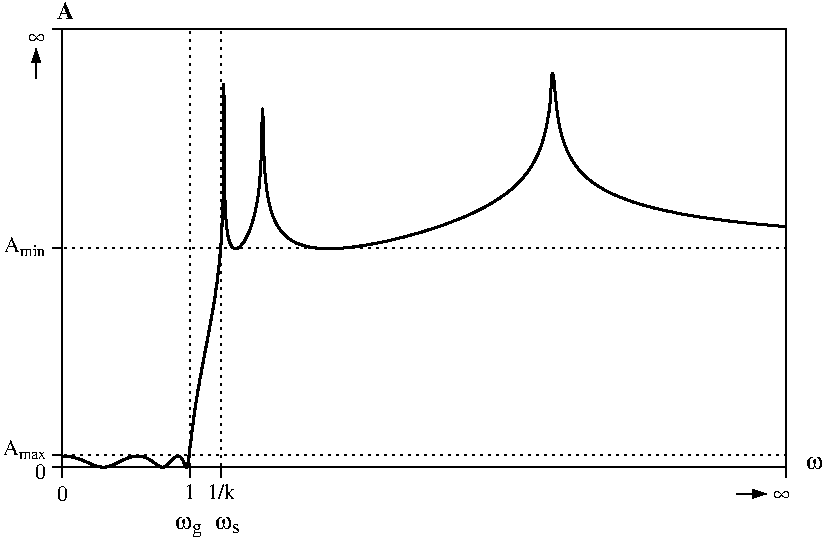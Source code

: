 #FIG 3.2
Portrait
Center
Inches
A4      
100.00
Single
-2
1200 2
0 32 #cecfce
0 33 #cecfce
0 34 #cecfce
0 35 #cecfce
0 36 #cecfce
0 37 #cecfce
0 38 #cecfce
0 39 #cecfce
0 40 #cecfce
0 41 #cecfce
0 42 #cecfce
0 43 #cecfce
0 44 #cecfce
0 45 #cecfce
0 46 #cecfce
0 47 #cecfce
0 48 #cecfce
0 49 #cecfce
0 50 #cecfce
0 51 #cecfce
0 52 #cecfce
0 53 #cecfce
0 54 #cecfce
0 55 #cecfce
0 56 #8c8e8c
0 57 #cecfce
0 58 #cecfce
0 59 #cecfce
0 60 #cecfce
0 61 #cecfce
0 62 #cecfce
0 63 #cecfce
0 64 #000000
0 65 #ffffff
0 66 #cecfce
0 67 #cecfce
0 68 #cecfce
0 69 #cecfce
0 70 #cecfce
0 71 #cecfce
0 72 #8c8e8c
0 73 #cecfce
0 74 #cecfce
0 75 #cecfce
0 76 #cecfce
0 77 #cecfce
0 78 #cecfce
0 79 #cecfce
0 80 #cecfce
0 81 #cecfce
0 82 #cecfce
0 83 #cecfce
0 84 #cecfce
0 85 #cecfce
0 86 #cecfce
0 87 #cecfce
0 88 #cecfce
0 89 #cecfce
0 90 #cecfce
0 91 #cecfce
0 92 #cecfce
0 93 #cecfce
0 94 #cecfce
0 95 #cecfce
0 96 #cecfce
0 97 #8c8e8c
0 98 #cecfce
0 99 #cecfce
0 100 #cecfce
0 101 #cecfce
0 102 #cecfce
0 103 #cecfce
0 104 #cecfce
0 105 #cecfce
0 106 #cecfce
0 107 #cecfce
0 108 #cecfce
0 109 #cecfce
0 110 #cecfce
0 111 #cecfce
0 112 #cecfce
0 113 #cecfce
0 114 #cecfce
0 115 #cecfce
0 116 #cecfce
0 117 #cecfce
0 118 #cecfce
0 119 #cecfce
0 120 #cecfce
0 121 #cecfce
0 122 #8c8e8c
0 123 #cecfce
0 124 #cecfce
0 125 #cecfce
0 126 #cecfce
0 127 #cecfce
0 128 #cecfce
0 129 #cecfce
0 130 #cecfce
0 131 #cecfce
0 132 #cecfce
0 133 #cecfce
0 134 #cecfce
0 135 #cecfce
0 136 #cecfce
0 137 #cecfce
0 138 #cecfce
0 139 #cecfce
0 140 #cecfce
0 141 #cecfce
0 142 #cecfce
0 143 #cecfce
0 144 #cecfce
0 145 #cecfce
0 146 #cecfce
0 147 #8c8e8c
0 148 #cecfce
0 149 #cecfce
0 150 #cecfce
0 151 #cecfce
0 152 #cecfce
0 153 #cecfce
0 154 #cecfce
0 155 #cecfce
0 156 #cecfce
0 157 #cecfce
0 158 #cecfce
0 159 #cecfce
0 160 #cecfce
0 161 #cecfce
0 162 #cecfce
0 163 #cecfce
0 164 #cecfce
0 165 #cecfce
0 166 #cecfce
0 167 #cecfce
0 168 #cecfce
0 169 #cecfce
0 170 #cecfce
0 171 #cecfce
0 172 #8c8e8c
0 173 #cecfce
0 174 #cecfce
0 175 #cecfce
0 176 #cecfce
0 177 #cecfce
0 178 #cecfce
0 179 #cecfce
0 180 #cecfce
0 181 #cecfce
0 182 #cecfce
0 183 #cecfce
0 184 #cecfce
0 185 #cecfce
0 186 #cecfce
0 187 #cecfce
0 188 #cecfce
0 189 #cecfce
0 190 #cecfce
0 191 #cecfce
0 192 #cecfce
0 193 #cecfce
0 194 #cecfce
0 195 #cecfce
0 196 #cecfce
0 197 #8c8e8c
0 198 #cecfce
0 199 #cecfce
0 200 #cecfce
0 201 #cecfce
0 202 #cecfce
0 203 #cecfce
0 204 #cecfce
0 205 #cecfce
0 206 #cecfce
0 207 #cecfce
0 208 #cecfce
0 209 #cecfce
0 210 #cecfce
0 211 #cecfce
0 212 #cecfce
0 213 #cecfce
0 214 #cecfce
0 215 #cecfce
0 216 #cecfce
0 217 #cecfce
0 218 #cecfce
0 219 #cecfce
0 220 #cecfce
0 221 #cecfce
0 222 #8c8e8c
0 223 #cecfce
0 224 #cecfce
0 225 #cecfce
0 226 #cecfce
0 227 #cecfce
0 228 #cecfce
0 229 #cecfce
0 230 #cecfce
0 231 #cecfce
0 232 #cecfce
0 233 #cecfce
0 234 #cecfce
0 235 #cecfce
0 236 #cecfce
0 237 #cecfce
0 238 #cecfce
0 239 #cecfce
0 240 #cecfce
0 241 #cecfce
0 242 #cecfce
0 243 #cecfce
0 244 #cecfce
0 245 #cecfce
0 246 #cecfce
0 247 #8c8e8c
0 248 #cecfce
0 249 #cecfce
0 250 #cecfce
0 251 #cecfce
0 252 #cecfce
0 253 #cecfce
0 254 #cecfce
0 255 #cecfce
0 256 #cecfce
0 257 #cecfce
0 258 #cecfce
0 259 #424142
0 260 #848284
0 261 #c6c3c6
0 262 #848284
0 263 #c6c3c6
0 264 #e7e3e7
0 265 #424142
0 266 #848284
0 267 #c6c3c6
0 268 #e7e3e7
0 269 #c6b694
0 270 #effbff
0 271 #decba5
0 272 #adaaad
0 273 #525552
0 274 #424142
0 275 #848284
0 276 #c6c3c6
0 277 #e7e3e7
0 278 #424142
0 279 #848284
0 280 #c6c3c6
0 281 #e7e3e7
0 282 #c6c3c6
0 283 #e7e3e7
0 284 #424142
0 285 #848284
0 286 #c6c3c6
0 287 #e7e3e7
0 288 #c6b694
0 289 #effbff
0 290 #decba5
0 291 #adaaad
0 292 #525552
0 293 #424142
0 294 #848284
0 295 #c6c3c6
0 296 #e7e3e7
0 297 #424142
0 298 #848284
0 299 #c6c3c6
0 300 #e7e3e7
0 301 #424142
0 302 #848284
0 303 #c6c3c6
0 304 #848284
0 305 #c6c3c6
0 306 #e7e3e7
0 307 #424142
0 308 #848284
0 309 #c6c3c6
0 310 #e7e3e7
0 311 #c6b694
0 312 #effbff
0 313 #decba5
0 314 #adaaad
0 315 #525552
0 316 #424142
0 317 #848284
0 318 #c6c3c6
0 319 #e7e3e7
0 320 #424142
0 321 #848284
0 322 #c6c3c6
0 323 #e7e3e7
0 324 #424142
0 325 #848284
0 326 #c6c3c6
0 327 #848284
6 90 3375 495 3555
4 0 0 50 0 0 8 0.0000 5 60 210 243 3523 max\001
4 2 0 50 0 0 11 0.0000 5 105 120 243 3497 A\001
-6
6 135 1845 450 2025
4 0 0 50 0 0 8 0.0000 5 75 180 255 2003 min\001
4 2 0 50 0 0 11 0.0000 5 105 120 255 1976 A\001
-6
6 5625 3735 6075 3825
2 1 0 1 0 7 50 0 -1 0.000 0 0 -1 1 0 2
	1 1 1.00 60.00 90.00
	 5625 3787 5850 3787
4 1 0 50 0 32 12 0.0000 4 60 135 5968 3840 \245\001
-6
6 270 315 450 675
2 1 0 1 0 7 50 0 -1 0.000 0 0 -1 1 0 2
	1 1 1.00 60.00 90.00
	 375 675 375 450
4 1 0 50 0 32 12 0.0000 4 60 135 375 415 \245\001
-6
6 1350 3900 1650 4125
4 2 0 100 0 32 12 0.0000 4 105 120 1541 4050 w\001
4 0 0 100 0 0 10 0.0000 4 105 75 1546 4080 g\001
-6
6 1650 3900 1950 4125
4 2 0 100 0 32 12 0.0000 4 105 120 1841 4050 w\001
4 0 0 100 0 0 10 0.0000 4 75 60 1846 4080 s\001
-6
# Object : 0 segments -<0>- 
2 1 0 1 -1 7 0 0 -1 0.000 0 0 0 0 0 2
	 572 3586 572 3663
# Object : 0 segments -<0>- 
2 1 0 1 -1 7 0 0 -1 0.000 0 0 0 0 0 2
	 5999 3586 5999 3663
# /Times-Roman findfont 128 scalefont setfont
# Object : 0 segments -<0>- 
2 1 0 1 -1 7 0 0 -1 0.000 0 0 0 0 0 2
	 572 299 499 299
# /Times-Roman findfont 128 scalefont setfont
# Object : 0 segments -<0>- 
2 1 0 1 -1 7 0 0 -1 0.000 0 0 0 0 0 2
	 572 3586 499 3586
2 1 2 1 0 7 99 0 -1 3.000 0 0 -1 0 0 2
	 1759 3586 1759 294
# /Times-Roman findfont 128 scalefont setfont
# Object : 0 segments -<0>- 
2 1 0 1 -1 7 0 0 -1 0.000 0 0 0 0 0 2
	 572 1943 499 1943
2 1 2 1 0 0 99 0 -1 3.000 0 0 0 0 0 2
	 572 1943 5999 1943
# /Times-Roman findfont 128 scalefont setfont
# Object : 0 segments -<0>- 
2 1 0 1 -1 7 0 0 -1 0.000 0 0 0 0 0 2
	 572 3499 499 3499
# 32 Setcolor
# Object : 0 drawbox -<0>- 
2 2 0 1 0 7 0 0 -1 0.000 0 0 0 0 0 5
	 572 299 5999 299 5999 3586 572 3586 572 299
# /Times-Roman findfont 128 scalefont setfont
# Object : 0 segments -<0>- 
2 1 0 1 -1 7 0 0 -1 0.000 0 0 0 0 0 2
	 572 3586 499 3586
2 1 2 1 0 7 99 0 -1 3.000 0 0 -1 0 0 2
	 1528 3586 1528 299
# Object : 0 segments -<0>- 
2 1 0 1 -1 7 0 0 -1 0.000 0 0 0 0 0 2
	 1759 3586 1759 3663
# Object : 0 segments -<0>- 
2 1 0 1 -1 7 0 0 -1 0.000 0 0 0 0 0 2
	 1528 3586 1528 3663
2 1 2 1 0 0 99 0 -1 3.000 0 0 0 0 0 2
	 572 3499 5999 3499
3 0 0 2 0 7 0 0 -1 0.000 0 0 0 385
	 1521 3504 1521 3503 1521 3502 1522 3501 1522 3500 1522 3499
	 1522 3498 1522 3497 1523 3496 1523 3494 1523 3493 1523 3491
	 1524 3489 1524 3488 1524 3486 1524 3485 1524 3484 1524 3482
	 1524 3481 1524 3479 1525 3477 1525 3476 1525 3473 1525 3472
	 1526 3470 1526 3468 1526 3466 1527 3464 1527 3462 1527 3460
	 1528 3457 1528 3455 1528 3452 1528 3450 1528 3448 1529 3445
	 1529 3442 1529 3440 1530 3437 1530 3434 1531 3432 1531 3429
	 1531 3426 1531 3423 1532 3420 1532 3417 1533 3414 1533 3411
	 1534 3407 1534 3404 1534 3401 1534 3397 1535 3394 1535 3390
	 1536 3387 1536 3384 1537 3380 1537 3376 1537 3373 1538 3369
	 1538 3366 1539 3362 1539 3358 1540 3354 1540 3350 1540 3346
	 1541 3342 1542 3338 1542 3334 1543 3330 1543 3326 1543 3322
	 1544 3318 1545 3314 1545 3310 1546 3305 1546 3301 1547 3297
	 1547 3292 1548 3288 1549 3284 1549 3280 1549 3275 1550 3271
	 1551 3266 1552 3262 1552 3258 1552 3253 1553 3249 1554 3244
	 1555 3240 1555 3235 1555 3231 1556 3226 1557 3222 1558 3217
	 1558 3212 1559 3207 1559 3203 1560 3198 1561 3194 1561 3189
	 1562 3185 1563 3179 1564 3175 1564 3170 1565 3166 1566 3161
	 1566 3156 1567 3151 1567 3147 1568 3142 1569 3137 1570 3133
	 1570 3128 1571 3123 1572 3118 1573 3114 1573 3108 1574 3104
	 1575 3099 1576 3094 1577 3090 1577 3084 1578 3080 1579 3075
	 1580 3070 1580 3065 1581 3060 1582 3056 1583 3051 1583 3046
	 1585 3041 1586 3036 1586 3032 1587 3026 1588 3022 1589 3017
	 1589 3012 1590 3007 1591 3002 1592 2998 1592 2992 1594 2988
	 1595 2983 1595 2978 1596 2973 1597 2968 1598 2964 1598 2958
	 1599 2954 1601 2949 1601 2944 1602 2939 1603 2934 1604 2929
	 1604 2925 1605 2919 1607 2915 1607 2909 1608 2905 1609 2900
	 1610 2895 1611 2890 1612 2885 1613 2880 1613 2876 1614 2870
	 1615 2866 1616 2860 1617 2856 1618 2851 1619 2846 1619 2841
	 1621 2836 1622 2831 1622 2827 1623 2821 1625 2817 1625 2811
	 1626 2807 1627 2802 1628 2797 1629 2792 1630 2787 1631 2782
	 1632 2778 1633 2772 1634 2768 1635 2762 1635 2758 1637 2753
	 1638 2747 1638 2743 1639 2738 1640 2733 1641 2728 1642 2723
	 1643 2718 1644 2713 1645 2708 1646 2704 1647 2698 1647 2694
	 1649 2689 1650 2684 1650 2679 1651 2674 1653 2669 1653 2664
	 1654 2659 1655 2655 1656 2649 1657 2645 1658 2640 1659 2635
	 1660 2630 1661 2625 1662 2620 1662 2615 1663 2610 1665 2606
	 1665 2600 1666 2596 1667 2591 1668 2586 1669 2581 1670 2576
	 1671 2571 1671 2566 1673 2561 1674 2557 1674 2551 1675 2547
	 1676 2542 1678 2537 1678 2532 1679 2527 1680 2522 1681 2517
	 1682 2512 1683 2508 1684 2502 1684 2498 1685 2493 1686 2488
	 1687 2483 1688 2478 1689 2473 1690 2468 1690 2463 1691 2459
	 1693 2453 1693 2449 1694 2444 1695 2439 1696 2434 1696 2429
	 1697 2424 1698 2419 1699 2414 1700 2410 1701 2404 1702 2400
	 1702 2395 1703 2390 1704 2386 1705 2380 1705 2376 1706 2370
	 1707 2366 1708 2361 1708 2356 1710 2352 1711 2346 1711 2342
	 1712 2337 1713 2332 1714 2327 1714 2322 1715 2318 1716 2313
	 1717 2308 1717 2303 1718 2298 1719 2294 1720 2289 1720 2284
	 1720 2279 1721 2275 1722 2269 1723 2265 1723 2260 1724 2256
	 1725 2251 1726 2246 1727 2242 1727 2237 1728 2232 1728 2227
	 1729 2223 1730 2218 1730 2214 1731 2208 1732 2204 1732 2199
	 1733 2195 1733 2190 1734 2186 1735 2181 1735 2177 1736 2172
	 1736 2168 1737 2163 1737 2159 1738 2154 1739 2150 1739 2145
	 1739 2141 1740 2136 1741 2132 1741 2128 1742 2123 1742 2119
	 1743 2115 1743 2110 1744 2107 1744 2102 1745 2098 1745 2094
	 1745 2089 1746 2085 1746 2082 1747 2077 1748 2073 1748 2070
	 1748 2066 1748 2061 1749 2058 1749 2054 1750 2050 1750 2046
	 1751 2043 1751 2040 1751 2036 1751 2032 1752 2029 1752 2025
	 1753 2022 1753 2018 1753 2015 1754 2012 1754 2009 1754 2006
	 1754 2003 1754 2000 1755 1997 1755 1994 1755 1991 1756 1989
	 1756 1986 1756 1984 1756 1981 1757 1979 1757 1977 1757 1975
	 1757 1972 1757 1970 1757 1969 1757 1966 1757 1965 1758 1963
	 1758 1961 1758 1960 1758 1958 1758 1957 1758 1956 1758 1954
	 1759 1954 1759 1953 1759 1952 1759 1951 1759 1950 1759 1949
	 1759 1948
	 0.000 1.000 1.000 1.000 1.000 1.000 1.000 1.000
	 1.000 1.000 1.000 1.000 1.000 1.000 1.000 1.000
	 1.000 1.000 1.000 1.000 1.000 1.000 1.000 1.000
	 1.000 1.000 1.000 1.000 1.000 1.000 1.000 1.000
	 1.000 1.000 1.000 1.000 1.000 1.000 1.000 1.000
	 1.000 1.000 1.000 1.000 1.000 1.000 1.000 1.000
	 1.000 1.000 1.000 1.000 1.000 1.000 1.000 1.000
	 1.000 1.000 1.000 1.000 1.000 1.000 1.000 1.000
	 1.000 1.000 1.000 1.000 1.000 1.000 1.000 1.000
	 1.000 1.000 1.000 1.000 1.000 1.000 1.000 1.000
	 1.000 1.000 1.000 1.000 1.000 1.000 1.000 1.000
	 1.000 1.000 1.000 1.000 1.000 1.000 1.000 1.000
	 1.000 1.000 1.000 1.000 1.000 1.000 1.000 1.000
	 1.000 1.000 1.000 1.000 1.000 1.000 1.000 1.000
	 1.000 1.000 1.000 1.000 1.000 1.000 1.000 1.000
	 1.000 1.000 1.000 1.000 1.000 1.000 1.000 1.000
	 1.000 1.000 1.000 1.000 1.000 1.000 1.000 1.000
	 1.000 1.000 1.000 1.000 1.000 1.000 1.000 1.000
	 1.000 1.000 1.000 1.000 1.000 1.000 1.000 1.000
	 1.000 1.000 1.000 1.000 1.000 1.000 1.000 1.000
	 1.000 1.000 1.000 1.000 1.000 1.000 1.000 1.000
	 1.000 1.000 1.000 1.000 1.000 1.000 1.000 1.000
	 1.000 1.000 1.000 1.000 1.000 1.000 1.000 1.000
	 1.000 1.000 1.000 1.000 1.000 1.000 1.000 1.000
	 1.000 1.000 1.000 1.000 1.000 1.000 1.000 1.000
	 1.000 1.000 1.000 1.000 1.000 1.000 1.000 1.000
	 1.000 1.000 1.000 1.000 1.000 1.000 1.000 1.000
	 1.000 1.000 1.000 1.000 1.000 1.000 1.000 1.000
	 1.000 1.000 1.000 1.000 1.000 1.000 1.000 1.000
	 1.000 1.000 1.000 1.000 1.000 1.000 1.000 1.000
	 1.000 1.000 1.000 1.000 1.000 1.000 1.000 1.000
	 1.000 1.000 1.000 1.000 1.000 1.000 1.000 1.000
	 1.000 1.000 1.000 1.000 1.000 1.000 1.000 1.000
	 1.000 1.000 1.000 1.000 1.000 1.000 1.000 1.000
	 1.000 1.000 1.000 1.000 1.000 1.000 1.000 1.000
	 1.000 1.000 1.000 1.000 1.000 1.000 1.000 1.000
	 1.000 1.000 1.000 1.000 1.000 1.000 1.000 1.000
	 1.000 1.000 1.000 1.000 1.000 1.000 1.000 1.000
	 1.000 1.000 1.000 1.000 1.000 1.000 1.000 1.000
	 1.000 1.000 1.000 1.000 1.000 1.000 1.000 1.000
	 1.000 1.000 1.000 1.000 1.000 1.000 1.000 1.000
	 1.000 1.000 1.000 1.000 1.000 1.000 1.000 1.000
	 1.000 1.000 1.000 1.000 1.000 1.000 1.000 1.000
	 1.000 1.000 1.000 1.000 1.000 1.000 1.000 1.000
	 1.000 1.000 1.000 1.000 1.000 1.000 1.000 1.000
	 1.000 1.000 1.000 1.000 1.000 1.000 1.000 1.000
	 1.000 1.000 1.000 1.000 1.000 1.000 1.000 1.000
	 1.000 1.000 1.000 1.000 1.000 1.000 1.000 1.000
	 0.000
3 0 0 2 0 7 0 0 -1 0.000 0 0 0 388
	 572 3504 576 3504 582 3504 586 3504 591 3504 595 3505
	 600 3505 605 3506 609 3506 615 3506 619 3507 624 3508
	 628 3509 634 3510 638 3510 643 3511 647 3513 652 3513
	 657 3515 661 3516 666 3517 671 3519 676 3519 680 3521
	 685 3522 689 3524 695 3525 699 3527 704 3529 708 3531
	 713 3532 718 3534 722 3536 727 3537 732 3540 736 3541
	 741 3543 745 3545 750 3547 755 3549 759 3551 764 3553
	 768 3555 773 3557 778 3559 782 3561 787 3563 791 3565
	 796 3567 800 3568 805 3571 809 3572 814 3574 818 3575
	 823 3577 827 3578 832 3580 836 3580 840 3582 845 3583
	 849 3583 854 3584 858 3585 863 3586 866 3586 871 3586
	 875 3586 880 3586 884 3586 888 3586 893 3586 897 3586
	 901 3585 906 3584 910 3583 914 3582 918 3581 922 3580
	 927 3579 931 3577 935 3576 940 3574 943 3573 948 3571
	 952 3569 955 3568 960 3565 964 3564 968 3562 972 3560
	 976 3558 980 3555 984 3554 988 3552 992 3550 996 3548
	 1000 3546 1004 3544 1008 3542 1012 3540 1016 3538 1019 3537
	 1023 3534 1027 3533 1031 3531 1035 3529 1038 3528 1043 3526
	 1047 3525 1050 3523 1053 3522 1057 3520 1061 3519 1065 3517
	 1068 3516 1072 3515 1076 3514 1080 3513 1083 3512 1087 3511
	 1090 3510 1094 3509 1097 3508 1101 3507 1105 3507 1108 3506
	 1111 3506 1115 3505 1118 3505 1122 3505 1125 3504 1129 3504
	 1132 3504 1136 3504 1139 3504 1142 3504 1145 3504 1148 3504
	 1152 3505 1155 3505 1158 3506 1162 3506 1165 3506 1168 3507
	 1171 3508 1174 3509 1178 3510 1181 3510 1184 3511 1187 3512
	 1190 3513 1193 3514 1196 3516 1199 3516 1202 3518 1205 3519
	 1208 3521 1211 3522 1214 3524 1217 3525 1220 3527 1223 3528
	 1225 3530 1228 3531 1231 3534 1234 3535 1237 3537 1240 3539
	 1243 3540 1246 3543 1248 3545 1251 3546 1253 3549 1256 3550
	 1258 3552 1261 3555 1264 3556 1267 3559 1269 3560 1272 3562
	 1274 3565 1277 3566 1280 3568 1282 3570 1285 3571 1287 3573
	 1289 3574 1292 3576 1295 3577 1297 3579 1299 3580 1302 3581
	 1304 3583 1307 3583 1309 3584 1311 3585 1313 3586 1316 3586
	 1318 3586 1320 3586 1322 3586 1325 3586 1327 3586 1329 3586
	 1332 3586 1334 3585 1336 3584 1338 3583 1340 3583 1342 3581
	 1344 3580 1347 3579 1348 3577 1350 3576 1353 3574 1355 3573
	 1356 3571 1359 3570 1361 3568 1362 3566 1365 3565 1366 3562
	 1368 3560 1370 3559 1372 3556 1374 3555 1376 3552 1378 3550
	 1380 3549 1381 3546 1384 3545 1385 3543 1387 3540 1389 3539
	 1390 3537 1392 3535 1394 3534 1396 3531 1397 3530 1399 3528
	 1400 3527 1402 3525 1404 3524 1405 3522 1407 3521 1408 3519
	 1410 3518 1411 3516 1413 3516 1415 3514 1417 3513 1418 3512
	 1420 3511 1421 3510 1422 3510 1423 3509 1425 3508 1427 3507
	 1428 3506 1430 3506 1431 3506 1433 3505 1434 3505 1435 3504
	 1436 3504 1438 3504 1439 3504 1440 3504 1442 3504 1443 3504
	 1445 3504 1445 3505 1447 3505 1448 3505 1449 3506 1451 3506
	 1451 3507 1453 3507 1454 3508 1455 3509 1457 3510 1457 3511
	 1459 3512 1460 3513 1461 3514 1462 3515 1463 3516 1464 3517
	 1465 3519 1466 3520 1467 3522 1468 3523 1469 3525 1470 3526
	 1471 3528 1472 3529 1473 3531 1474 3533 1475 3534 1476 3537
	 1477 3538 1478 3540 1479 3542 1480 3544 1481 3546 1482 3548
	 1482 3550 1483 3552 1485 3554 1485 3555 1486 3558 1487 3560
	 1488 3562 1488 3564 1489 3565 1490 3568 1491 3569 1491 3571
	 1492 3573 1493 3574 1494 3576 1494 3577 1495 3579 1496 3580
	 1497 3581 1497 3582 1497 3583 1498 3584 1499 3585 1500 3586
	 1501 3586 1502 3586 1503 3586 1504 3586 1505 3585 1506 3584
	 1506 3583 1507 3582 1507 3580 1508 3580 1509 3578 1509 3577
	 1509 3575 1510 3574 1510 3572 1511 3571 1511 3568 1512 3567
	 1512 3565 1512 3563 1513 3561 1513 3559 1514 3557 1514 3555
	 1515 3553 1515 3551 1515 3549 1515 3547 1515 3545 1516 3543
	 1516 3541 1517 3540 1517 3537 1517 3536 1518 3534 1518 3532
	 1518 3531 1518 3529 1518 3527 1518 3525 1519 3524 1519 3522
	 1519 3521 1519 3519 1520 3519 1520 3517 1520 3516 1520 3515
	 1520 3513 1521 3513 1521 3511 1521 3510 1521 3509 1521 3508
	 1521 3507 1521 3506 1521 3505 1521 3504
	 0.000 1.000 1.000 1.000 1.000 1.000 1.000 1.000
	 1.000 1.000 1.000 1.000 1.000 1.000 1.000 1.000
	 1.000 1.000 1.000 1.000 1.000 1.000 1.000 1.000
	 1.000 1.000 1.000 1.000 1.000 1.000 1.000 1.000
	 1.000 1.000 1.000 1.000 1.000 1.000 1.000 1.000
	 1.000 1.000 1.000 1.000 1.000 1.000 1.000 1.000
	 1.000 1.000 1.000 1.000 1.000 1.000 1.000 1.000
	 1.000 1.000 1.000 1.000 1.000 1.000 1.000 1.000
	 1.000 1.000 1.000 1.000 1.000 1.000 1.000 1.000
	 1.000 1.000 1.000 1.000 1.000 1.000 1.000 1.000
	 1.000 1.000 1.000 1.000 1.000 1.000 1.000 1.000
	 1.000 1.000 1.000 1.000 1.000 1.000 1.000 1.000
	 1.000 1.000 1.000 1.000 1.000 1.000 1.000 1.000
	 1.000 1.000 1.000 1.000 1.000 1.000 1.000 1.000
	 1.000 1.000 1.000 1.000 1.000 1.000 1.000 1.000
	 1.000 1.000 1.000 1.000 1.000 1.000 1.000 1.000
	 1.000 1.000 1.000 1.000 1.000 1.000 1.000 1.000
	 1.000 1.000 1.000 1.000 1.000 1.000 1.000 1.000
	 1.000 1.000 1.000 1.000 1.000 1.000 1.000 1.000
	 1.000 1.000 1.000 1.000 1.000 1.000 1.000 1.000
	 1.000 1.000 1.000 1.000 1.000 1.000 1.000 1.000
	 1.000 1.000 1.000 1.000 1.000 1.000 1.000 1.000
	 1.000 1.000 1.000 1.000 1.000 1.000 1.000 1.000
	 1.000 1.000 1.000 1.000 1.000 1.000 1.000 1.000
	 1.000 1.000 1.000 1.000 1.000 1.000 1.000 1.000
	 1.000 1.000 1.000 1.000 1.000 1.000 1.000 1.000
	 1.000 1.000 1.000 1.000 1.000 1.000 1.000 1.000
	 1.000 1.000 1.000 1.000 1.000 1.000 1.000 1.000
	 1.000 1.000 1.000 1.000 1.000 1.000 1.000 1.000
	 1.000 1.000 1.000 1.000 1.000 1.000 1.000 1.000
	 1.000 1.000 1.000 1.000 1.000 1.000 1.000 1.000
	 1.000 1.000 1.000 1.000 1.000 1.000 1.000 1.000
	 1.000 1.000 1.000 1.000 1.000 1.000 1.000 1.000
	 1.000 1.000 1.000 1.000 1.000 1.000 1.000 1.000
	 1.000 1.000 1.000 1.000 1.000 1.000 1.000 1.000
	 1.000 1.000 1.000 1.000 1.000 1.000 1.000 1.000
	 1.000 1.000 1.000 1.000 1.000 1.000 1.000 1.000
	 1.000 1.000 1.000 1.000 1.000 1.000 1.000 1.000
	 1.000 1.000 1.000 1.000 1.000 1.000 1.000 1.000
	 1.000 1.000 1.000 1.000 1.000 1.000 1.000 1.000
	 1.000 1.000 1.000 1.000 1.000 1.000 1.000 1.000
	 1.000 1.000 1.000 1.000 1.000 1.000 1.000 1.000
	 1.000 1.000 1.000 1.000 1.000 1.000 1.000 1.000
	 1.000 1.000 1.000 1.000 1.000 1.000 1.000 1.000
	 1.000 1.000 1.000 1.000 1.000 1.000 1.000 1.000
	 1.000 1.000 1.000 1.000 1.000 1.000 1.000 1.000
	 1.000 1.000 1.000 1.000 1.000 1.000 1.000 1.000
	 1.000 1.000 1.000 1.000 1.000 1.000 1.000 1.000
	 1.000 1.000 1.000 0.000
3 0 0 2 0 7 0 0 -1 0.000 0 0 0 356
	 5999 1783 5883 1773 5771 1763 5665 1752 5563 1740 5465 1727
	 5372 1714 5281 1700 5195 1684 5112 1667 5031 1649 4954 1629
	 4880 1608 4808 1583 4739 1556 4671 1526 4607 1491 4544 1449
	 4484 1399 4426 1335 4369 1246 4314 1104 4289 973 4274 856
	 4245 511 4233 871 4209 997 4191 1086 4160 1194 4111 1299
	 4064 1372 4018 1428 3973 1473 3931 1511 3889 1543 3848 1572
	 3808 1597 3770 1620 3732 1641 3695 1660 3660 1677 3625 1693
	 3591 1708 3558 1721 3526 1734 3495 1746 3464 1758 3434 1769
	 3405 1779 3377 1789 3349 1798 3321 1807 3295 1815 3269 1823
	 3243 1831 3218 1837 3194 1844 3171 1851 3147 1857 3125 1863
	 3102 1868 3080 1874 3059 1879 3038 1884 3018 1889 2997 1893
	 2978 1897 2959 1901 2940 1905 2921 1908 2903 1912 2886 1915
	 2868 1918 2851 1921 2835 1924 2818 1926 2801 1929 2786 1932
	 2770 1933 2755 1935 2740 1937 2725 1939 2711 1941 2697 1942
	 2682 1943 2669 1945 2655 1945 2642 1946 2630 1947 2617 1948
	 2604 1948 2592 1948 2580 1948 2568 1948 2556 1948 2544 1948
	 2533 1948 2522 1948 2510 1947 2500 1946 2489 1945 2479 1944
	 2469 1943 2458 1942 2449 1940 2439 1938 2429 1937 2419 1935
	 2410 1933 2401 1931 2392 1929 2383 1926 2374 1923 2366 1920
	 2357 1917 2348 1914 2340 1911 2332 1908 2324 1904 2316 1900
	 2308 1896 2301 1892 2293 1887 2286 1883 2278 1878 2271 1873
	 2264 1868 2257 1862 2250 1856 2243 1850 2236 1843 2230 1836
	 2223 1828 2216 1821 2210 1813 2204 1805 2198 1796 2192 1787
	 2186 1777 2180 1767 2173 1755 2168 1744 2162 1732 2157 1718
	 2151 1704 2146 1689 2140 1673 2135 1655 2130 1636 2124 1615
	 2119 1592 2114 1566 2109 1537 2104 1503 2100 1464 2094 1417
	 2090 1358 2085 1280 2081 1162 2076 917 2072 864 2067 1144
	 2063 1269 2058 1350 2054 1411 2050 1459 2046 1499 2042 1533
	 2038 1563 2033 1589 2030 1612 2026 1634 2022 1653 2018 1671
	 2014 1687 2011 1703 2007 1717 2003 1730 1999 1742 1996 1755
	 1993 1765 1990 1776 1986 1785 1983 1795 1979 1804 1976 1813
	 1973 1820 1969 1828 1966 1835 1963 1842 1960 1849 1957 1855
	 1954 1861 1951 1867 1948 1872 1945 1877 1942 1882 1940 1887
	 1937 1892 1934 1896 1932 1900 1929 1904 1926 1908 1923 1911
	 1921 1914 1918 1917 1916 1920 1913 1923 1910 1926 1908 1929
	 1906 1931 1904 1933 1901 1935 1899 1937 1896 1938 1894 1940
	 1892 1942 1890 1943 1888 1944 1886 1945 1883 1946 1881 1947
	 1879 1948 1877 1948 1875 1948 1873 1948 1871 1948 1869 1948
	 1867 1948 1865 1948 1864 1948 1861 1947 1860 1946 1858 1945
	 1856 1945 1855 1943 1852 1942 1851 1941 1849 1939 1847 1938
	 1846 1935 1844 1934 1843 1932 1841 1929 1840 1927 1838 1924
	 1837 1922 1835 1919 1834 1916 1832 1912 1831 1909 1829 1905
	 1828 1902 1826 1898 1824 1893 1823 1889 1822 1884 1821 1880
	 1819 1874 1818 1869 1817 1864 1815 1858 1814 1852 1813 1845
	 1812 1838 1811 1831 1809 1824 1808 1816 1807 1807 1806 1799
	 1805 1790 1804 1780 1803 1770 1802 1759 1800 1748 1800 1736
	 1799 1723 1797 1709 1797 1694 1796 1678 1794 1661 1794 1642
	 1793 1622 1792 1600 1791 1574 1790 1546 1789 1515 1788 1478
	 1788 1433 1787 1379 1786 1309 1785 1208 1785 1029 1784 534
	 1783 1081 1782 1234 1782 1326 1781 1393 1780 1444 1779 1486
	 1779 1522 1778 1553 1777 1580 1776 1605 1776 1627 1775 1647
	 1775 1665 1774 1682 1773 1698 1773 1712 1772 1726 1772 1739
	 1771 1751 1771 1762 1770 1773 1769 1782 1769 1792 1769 1801
	 1769 1810 1768 1818 1767 1825 1767 1833 1766 1840 1766 1847
	 1766 1853 1766 1859 1765 1865 1765 1871 1764 1876 1764 1880
	 1763 1886 1763 1890 1763 1894 1763 1899 1763 1902 1762 1906
	 1762 1910 1762 1913 1761 1917 1761 1920 1761 1923 1761 1925
	 1760 1927 1760 1930 1760 1932 1760 1934 1760 1936 1760 1938
	 1760 1939 1760 1941 1760 1942 1760 1944 1760 1945 1759 1945
	 1759 1947 1759 1948
	 0.000 1.000 1.000 1.000 1.000 1.000 1.000 1.000
	 1.000 1.000 1.000 1.000 1.000 1.000 1.000 1.000
	 1.000 1.000 1.000 1.000 1.000 1.000 1.000 1.000
	 1.000 1.000 1.000 1.000 1.000 1.000 1.000 1.000
	 1.000 1.000 1.000 1.000 1.000 1.000 1.000 1.000
	 1.000 1.000 1.000 1.000 1.000 1.000 1.000 1.000
	 1.000 1.000 1.000 1.000 1.000 1.000 1.000 1.000
	 1.000 1.000 1.000 1.000 1.000 1.000 1.000 1.000
	 1.000 1.000 1.000 1.000 1.000 1.000 1.000 1.000
	 1.000 1.000 1.000 1.000 1.000 1.000 1.000 1.000
	 1.000 1.000 1.000 1.000 1.000 1.000 1.000 1.000
	 1.000 1.000 1.000 1.000 1.000 1.000 1.000 1.000
	 1.000 1.000 1.000 1.000 1.000 1.000 1.000 1.000
	 1.000 1.000 1.000 1.000 1.000 1.000 1.000 1.000
	 1.000 1.000 1.000 1.000 1.000 1.000 1.000 1.000
	 1.000 1.000 1.000 1.000 1.000 1.000 1.000 1.000
	 1.000 1.000 1.000 1.000 1.000 1.000 1.000 1.000
	 1.000 1.000 1.000 1.000 1.000 1.000 1.000 1.000
	 1.000 1.000 1.000 1.000 1.000 1.000 1.000 1.000
	 1.000 1.000 1.000 1.000 1.000 1.000 1.000 1.000
	 1.000 1.000 1.000 1.000 1.000 1.000 1.000 1.000
	 1.000 1.000 1.000 1.000 1.000 1.000 1.000 1.000
	 1.000 1.000 1.000 1.000 1.000 1.000 1.000 1.000
	 1.000 1.000 1.000 1.000 1.000 1.000 1.000 1.000
	 1.000 1.000 1.000 1.000 1.000 1.000 1.000 1.000
	 1.000 1.000 1.000 1.000 1.000 1.000 1.000 1.000
	 1.000 1.000 1.000 1.000 1.000 1.000 1.000 1.000
	 1.000 1.000 1.000 1.000 1.000 1.000 1.000 1.000
	 1.000 1.000 1.000 1.000 1.000 1.000 1.000 1.000
	 1.000 1.000 1.000 1.000 1.000 1.000 1.000 1.000
	 1.000 1.000 1.000 1.000 1.000 1.000 1.000 1.000
	 1.000 1.000 1.000 1.000 1.000 1.000 1.000 1.000
	 1.000 1.000 1.000 1.000 1.000 1.000 1.000 1.000
	 1.000 1.000 1.000 1.000 1.000 1.000 1.000 1.000
	 1.000 1.000 1.000 1.000 1.000 1.000 1.000 1.000
	 1.000 1.000 1.000 1.000 1.000 1.000 1.000 1.000
	 1.000 1.000 1.000 1.000 1.000 1.000 1.000 1.000
	 1.000 1.000 1.000 1.000 1.000 1.000 1.000 1.000
	 1.000 1.000 1.000 1.000 1.000 1.000 1.000 1.000
	 1.000 1.000 1.000 1.000 1.000 1.000 1.000 1.000
	 1.000 1.000 1.000 1.000 1.000 1.000 1.000 1.000
	 1.000 1.000 1.000 1.000 1.000 1.000 1.000 1.000
	 1.000 1.000 1.000 1.000 1.000 1.000 1.000 1.000
	 1.000 1.000 1.000 1.000 1.000 1.000 1.000 1.000
	 1.000 1.000 1.000 0.000
# 32 Setcolor
4 1 0 0 0 0 11 0.0000 5 105 90 572 3843 0\001
4 2 0 0 0 0 11 0.0000 5 105 90 450 3675 0\001
4 0 0 50 0 32 12 0.0000 5 105 120 6150 3600 w\001
4 1 0 100 0 0 11 0.0000 5 120 225 1759 3825 1/k\001
# 32 Setcolor
4 1 0 0 0 0 11 0.0000 5 105 90 1528 3825 1\001
4 1 0 50 0 2 12 0.0000 5 120 135 600 225 A\001
